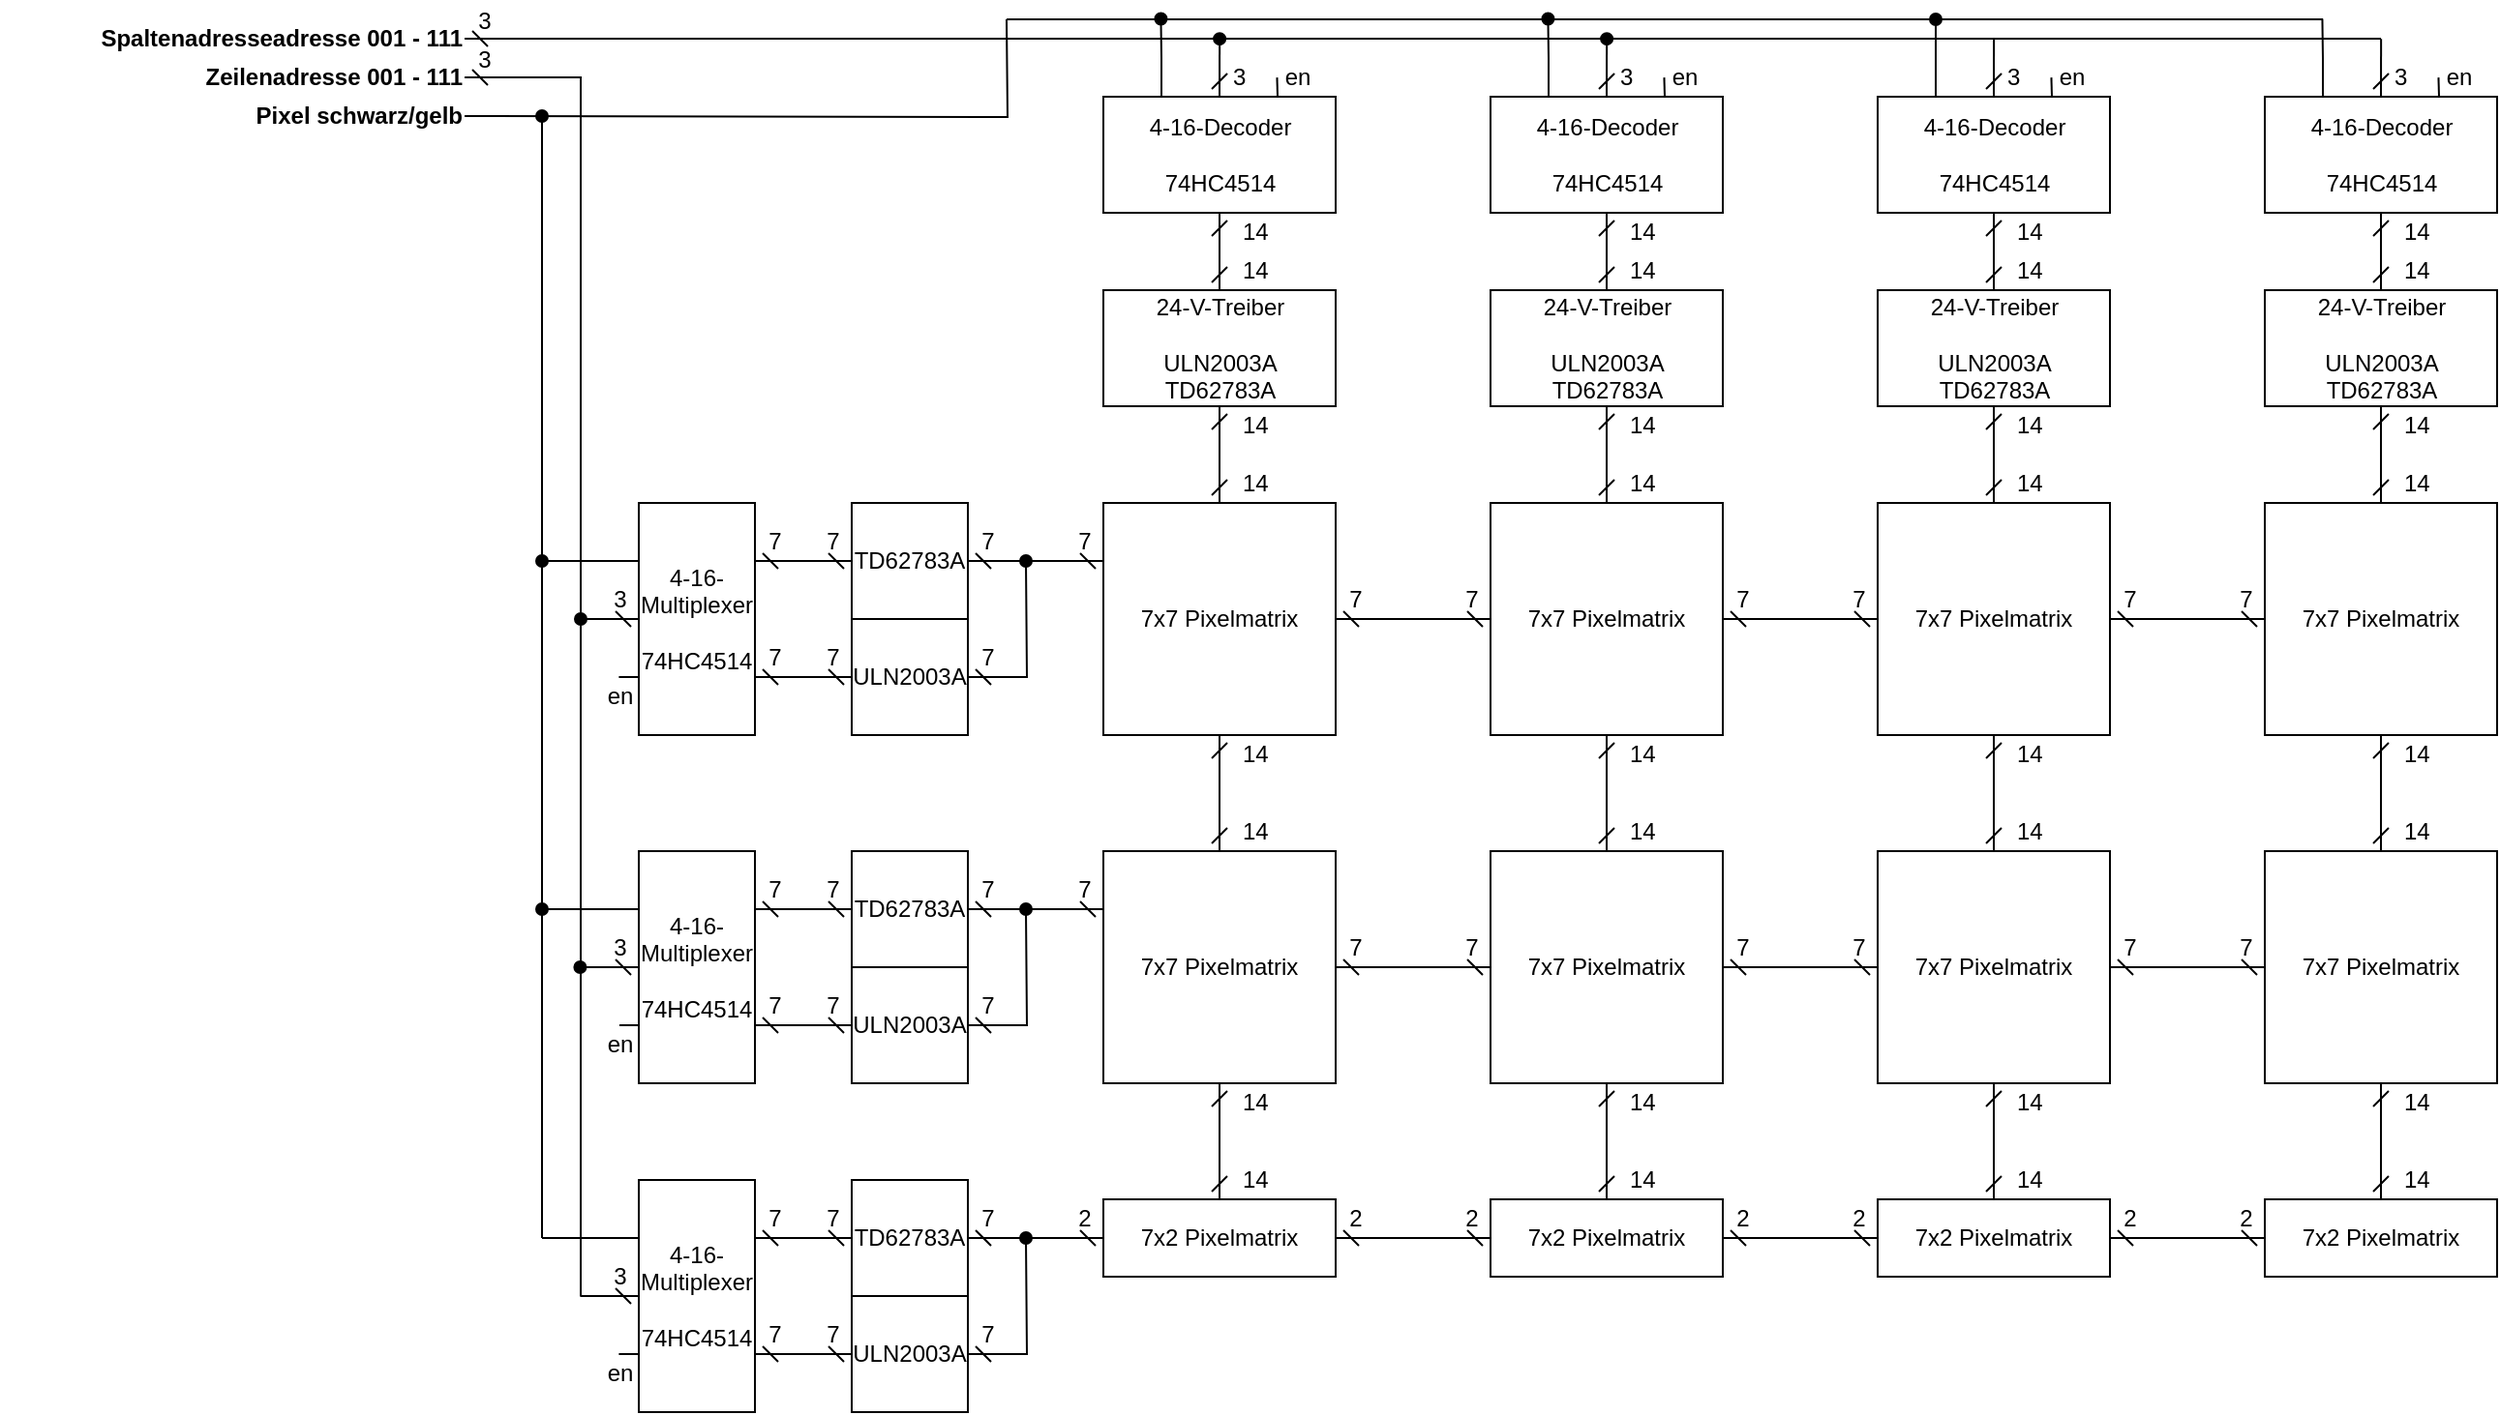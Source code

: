 <mxfile version="12.1.9" type="device" pages="1"><diagram name="Page-1" id="16e2658f-23c8-b752-8be9-c03fbebb8bbe"><mxGraphModel dx="1669" dy="322" grid="1" gridSize="10" guides="1" tooltips="1" connect="1" arrows="1" fold="1" page="1" pageScale="1" pageWidth="1100" pageHeight="850" background="#ffffff" math="0" shadow="0"><root><mxCell id="0"/><mxCell id="1" parent="0"/><mxCell id="AP1-8QNdp-dhVw5lgacH-3" value="" style="edgeStyle=orthogonalEdgeStyle;rounded=0;orthogonalLoop=1;jettySize=auto;html=1;endArrow=dash;endFill=0;startArrow=dash;startFill=0;" parent="1" source="AP1-8QNdp-dhVw5lgacH-1" target="AP1-8QNdp-dhVw5lgacH-2" edge="1"><mxGeometry relative="1" as="geometry"/></mxCell><mxCell id="AP1-8QNdp-dhVw5lgacH-11" value="" style="edgeStyle=orthogonalEdgeStyle;rounded=0;orthogonalLoop=1;jettySize=auto;html=1;startArrow=dash;startFill=0;endArrow=dash;endFill=0;" parent="1" source="AP1-8QNdp-dhVw5lgacH-1" target="AP1-8QNdp-dhVw5lgacH-10" edge="1"><mxGeometry relative="1" as="geometry"/></mxCell><mxCell id="AP1-8QNdp-dhVw5lgacH-27" value="" style="edgeStyle=orthogonalEdgeStyle;rounded=0;orthogonalLoop=1;jettySize=auto;html=1;startArrow=dash;startFill=0;endArrow=dash;endFill=0;" parent="1" source="AP1-8QNdp-dhVw5lgacH-1" target="AP1-8QNdp-dhVw5lgacH-26" edge="1"><mxGeometry relative="1" as="geometry"/></mxCell><mxCell id="AP1-8QNdp-dhVw5lgacH-1" value="7x7 Pixelmatrix" style="rounded=0;whiteSpace=wrap;html=1;" parent="1" vertex="1"><mxGeometry x="490" y="260" width="120" height="120" as="geometry"/></mxCell><mxCell id="AP1-8QNdp-dhVw5lgacH-31" value="" style="edgeStyle=orthogonalEdgeStyle;rounded=0;orthogonalLoop=1;jettySize=auto;html=1;startArrow=dash;startFill=0;endArrow=dash;endFill=0;" parent="1" source="AP1-8QNdp-dhVw5lgacH-26" target="AP1-8QNdp-dhVw5lgacH-30" edge="1"><mxGeometry relative="1" as="geometry"/></mxCell><mxCell id="AP1-8QNdp-dhVw5lgacH-35" value="" style="edgeStyle=orthogonalEdgeStyle;rounded=0;orthogonalLoop=1;jettySize=auto;html=1;startArrow=dash;startFill=0;endArrow=dash;endFill=0;" parent="1" source="AP1-8QNdp-dhVw5lgacH-26" target="AP1-8QNdp-dhVw5lgacH-34" edge="1"><mxGeometry relative="1" as="geometry"/></mxCell><mxCell id="AP1-8QNdp-dhVw5lgacH-26" value="7x7 Pixelmatrix" style="rounded=0;whiteSpace=wrap;html=1;" parent="1" vertex="1"><mxGeometry x="490" y="440" width="120" height="120" as="geometry"/></mxCell><mxCell id="AP1-8QNdp-dhVw5lgacH-44" value="" style="edgeStyle=orthogonalEdgeStyle;rounded=0;orthogonalLoop=1;jettySize=auto;html=1;startArrow=dash;startFill=0;endArrow=dash;endFill=0;" parent="1" source="AP1-8QNdp-dhVw5lgacH-34" target="AP1-8QNdp-dhVw5lgacH-43" edge="1"><mxGeometry relative="1" as="geometry"/></mxCell><mxCell id="AP1-8QNdp-dhVw5lgacH-34" value="7x7 Pixelmatrix" style="rounded=0;whiteSpace=wrap;html=1;" parent="1" vertex="1"><mxGeometry x="690" y="440" width="120" height="120" as="geometry"/></mxCell><mxCell id="AP1-8QNdp-dhVw5lgacH-46" value="" style="edgeStyle=orthogonalEdgeStyle;rounded=0;orthogonalLoop=1;jettySize=auto;html=1;startArrow=dash;startFill=0;endArrow=dash;endFill=0;" parent="1" source="AP1-8QNdp-dhVw5lgacH-43" target="AP1-8QNdp-dhVw5lgacH-45" edge="1"><mxGeometry relative="1" as="geometry"/></mxCell><mxCell id="AP1-8QNdp-dhVw5lgacH-53" style="edgeStyle=orthogonalEdgeStyle;rounded=0;orthogonalLoop=1;jettySize=auto;html=1;exitX=0.5;exitY=0;exitDx=0;exitDy=0;entryX=0.5;entryY=1;entryDx=0;entryDy=0;startArrow=dash;startFill=0;endArrow=dash;endFill=0;" parent="1" source="AP1-8QNdp-dhVw5lgacH-43" target="AP1-8QNdp-dhVw5lgacH-22" edge="1"><mxGeometry relative="1" as="geometry"/></mxCell><mxCell id="AP1-8QNdp-dhVw5lgacH-43" value="7x7 Pixelmatrix" style="rounded=0;whiteSpace=wrap;html=1;" parent="1" vertex="1"><mxGeometry x="890" y="440" width="120" height="120" as="geometry"/></mxCell><mxCell id="AP1-8QNdp-dhVw5lgacH-52" style="edgeStyle=orthogonalEdgeStyle;rounded=0;orthogonalLoop=1;jettySize=auto;html=1;exitX=0.5;exitY=0;exitDx=0;exitDy=0;entryX=0.5;entryY=1;entryDx=0;entryDy=0;startArrow=dash;startFill=0;endArrow=dash;endFill=0;" parent="1" source="AP1-8QNdp-dhVw5lgacH-45" target="AP1-8QNdp-dhVw5lgacH-47" edge="1"><mxGeometry relative="1" as="geometry"/></mxCell><mxCell id="AP1-8QNdp-dhVw5lgacH-45" value="7x7 Pixelmatrix" style="rounded=0;whiteSpace=wrap;html=1;" parent="1" vertex="1"><mxGeometry x="1090" y="440" width="120" height="120" as="geometry"/></mxCell><mxCell id="AP1-8QNdp-dhVw5lgacH-38" value="" style="edgeStyle=orthogonalEdgeStyle;rounded=0;orthogonalLoop=1;jettySize=auto;html=1;startArrow=dash;startFill=0;endArrow=dash;endFill=0;" parent="1" source="AP1-8QNdp-dhVw5lgacH-30" target="AP1-8QNdp-dhVw5lgacH-37" edge="1"><mxGeometry relative="1" as="geometry"/></mxCell><mxCell id="AP1-8QNdp-dhVw5lgacH-30" value="7x2 Pixelmatrix" style="rounded=0;whiteSpace=wrap;html=1;" parent="1" vertex="1"><mxGeometry x="490" y="620" width="120" height="40" as="geometry"/></mxCell><mxCell id="AP1-8QNdp-dhVw5lgacH-40" value="" style="edgeStyle=orthogonalEdgeStyle;rounded=0;orthogonalLoop=1;jettySize=auto;html=1;startArrow=dash;startFill=0;endArrow=dash;endFill=0;" parent="1" source="AP1-8QNdp-dhVw5lgacH-37" target="AP1-8QNdp-dhVw5lgacH-39" edge="1"><mxGeometry relative="1" as="geometry"/></mxCell><mxCell id="AP1-8QNdp-dhVw5lgacH-49" style="edgeStyle=orthogonalEdgeStyle;rounded=0;orthogonalLoop=1;jettySize=auto;html=1;exitX=0.5;exitY=0;exitDx=0;exitDy=0;entryX=0.5;entryY=1;entryDx=0;entryDy=0;startArrow=dash;startFill=0;endArrow=dash;endFill=0;" parent="1" source="AP1-8QNdp-dhVw5lgacH-37" target="AP1-8QNdp-dhVw5lgacH-34" edge="1"><mxGeometry relative="1" as="geometry"/></mxCell><mxCell id="AP1-8QNdp-dhVw5lgacH-37" value="7x2 Pixelmatrix" style="rounded=0;whiteSpace=wrap;html=1;" parent="1" vertex="1"><mxGeometry x="690" y="620" width="120" height="40" as="geometry"/></mxCell><mxCell id="AP1-8QNdp-dhVw5lgacH-42" value="" style="edgeStyle=orthogonalEdgeStyle;rounded=0;orthogonalLoop=1;jettySize=auto;html=1;startArrow=dash;startFill=0;endArrow=dash;endFill=0;" parent="1" source="AP1-8QNdp-dhVw5lgacH-39" target="AP1-8QNdp-dhVw5lgacH-41" edge="1"><mxGeometry relative="1" as="geometry"/></mxCell><mxCell id="AP1-8QNdp-dhVw5lgacH-50" style="edgeStyle=orthogonalEdgeStyle;rounded=0;orthogonalLoop=1;jettySize=auto;html=1;exitX=0.5;exitY=0;exitDx=0;exitDy=0;entryX=0.5;entryY=1;entryDx=0;entryDy=0;startArrow=dash;startFill=0;endArrow=dash;endFill=0;" parent="1" source="AP1-8QNdp-dhVw5lgacH-39" target="AP1-8QNdp-dhVw5lgacH-43" edge="1"><mxGeometry relative="1" as="geometry"/></mxCell><mxCell id="AP1-8QNdp-dhVw5lgacH-39" value="7x2 Pixelmatrix" style="rounded=0;whiteSpace=wrap;html=1;" parent="1" vertex="1"><mxGeometry x="890" y="620" width="120" height="40" as="geometry"/></mxCell><mxCell id="AP1-8QNdp-dhVw5lgacH-51" style="edgeStyle=orthogonalEdgeStyle;rounded=0;orthogonalLoop=1;jettySize=auto;html=1;exitX=0.5;exitY=0;exitDx=0;exitDy=0;entryX=0.5;entryY=1;entryDx=0;entryDy=0;startArrow=dash;startFill=0;endArrow=dash;endFill=0;" parent="1" source="AP1-8QNdp-dhVw5lgacH-41" target="AP1-8QNdp-dhVw5lgacH-45" edge="1"><mxGeometry relative="1" as="geometry"/></mxCell><mxCell id="AP1-8QNdp-dhVw5lgacH-41" value="7x2 Pixelmatrix" style="rounded=0;whiteSpace=wrap;html=1;" parent="1" vertex="1"><mxGeometry x="1090" y="620" width="120" height="40" as="geometry"/></mxCell><mxCell id="AP1-8QNdp-dhVw5lgacH-23" value="" style="edgeStyle=orthogonalEdgeStyle;rounded=0;orthogonalLoop=1;jettySize=auto;html=1;startArrow=dash;startFill=0;endArrow=dash;endFill=0;" parent="1" source="AP1-8QNdp-dhVw5lgacH-10" target="AP1-8QNdp-dhVw5lgacH-22" edge="1"><mxGeometry relative="1" as="geometry"/></mxCell><mxCell id="AP1-8QNdp-dhVw5lgacH-36" style="edgeStyle=orthogonalEdgeStyle;rounded=0;orthogonalLoop=1;jettySize=auto;html=1;exitX=0.5;exitY=1;exitDx=0;exitDy=0;entryX=0.5;entryY=0;entryDx=0;entryDy=0;startArrow=dash;startFill=0;endArrow=dash;endFill=0;" parent="1" source="AP1-8QNdp-dhVw5lgacH-10" target="AP1-8QNdp-dhVw5lgacH-34" edge="1"><mxGeometry relative="1" as="geometry"/></mxCell><mxCell id="AP1-8QNdp-dhVw5lgacH-10" value="7x7 Pixelmatrix" style="rounded=0;whiteSpace=wrap;html=1;" parent="1" vertex="1"><mxGeometry x="690" y="260" width="120" height="120" as="geometry"/></mxCell><mxCell id="AP1-8QNdp-dhVw5lgacH-48" value="" style="edgeStyle=orthogonalEdgeStyle;rounded=0;orthogonalLoop=1;jettySize=auto;html=1;startArrow=dash;startFill=0;endArrow=dash;endFill=0;" parent="1" source="AP1-8QNdp-dhVw5lgacH-22" target="AP1-8QNdp-dhVw5lgacH-47" edge="1"><mxGeometry relative="1" as="geometry"/></mxCell><mxCell id="AP1-8QNdp-dhVw5lgacH-22" value="7x7 Pixelmatrix" style="rounded=0;whiteSpace=wrap;html=1;" parent="1" vertex="1"><mxGeometry x="890" y="260" width="120" height="120" as="geometry"/></mxCell><mxCell id="AP1-8QNdp-dhVw5lgacH-47" value="7x7 Pixelmatrix" style="rounded=0;whiteSpace=wrap;html=1;" parent="1" vertex="1"><mxGeometry x="1090" y="260" width="120" height="120" as="geometry"/></mxCell><mxCell id="AP1-8QNdp-dhVw5lgacH-7" value="" style="edgeStyle=orthogonalEdgeStyle;rounded=0;orthogonalLoop=1;jettySize=auto;html=1;startArrow=dash;startFill=0;endArrow=dash;endFill=0;" parent="1" source="AP1-8QNdp-dhVw5lgacH-2" target="AP1-8QNdp-dhVw5lgacH-6" edge="1"><mxGeometry relative="1" as="geometry"/></mxCell><mxCell id="AP1-8QNdp-dhVw5lgacH-2" value="24-V-Treiber&lt;br&gt;&lt;div&gt;&lt;br&gt;&lt;/div&gt;&lt;div&gt;ULN2003A&lt;/div&gt;TD62783A" style="rounded=0;html=1;" parent="1" vertex="1"><mxGeometry x="490" y="150" width="120" height="60" as="geometry"/></mxCell><mxCell id="AP1-8QNdp-dhVw5lgacH-153" style="edgeStyle=orthogonalEdgeStyle;rounded=0;orthogonalLoop=1;jettySize=auto;html=1;exitX=0.25;exitY=0;exitDx=0;exitDy=0;startArrow=none;startFill=0;endArrow=oval;endFill=1;" parent="1" source="AP1-8QNdp-dhVw5lgacH-6" edge="1"><mxGeometry relative="1" as="geometry"><mxPoint x="519.724" y="9.724" as="targetPoint"/></mxGeometry></mxCell><mxCell id="AP1-8QNdp-dhVw5lgacH-154" style="edgeStyle=orthogonalEdgeStyle;rounded=0;orthogonalLoop=1;jettySize=auto;html=1;exitX=0.5;exitY=0;exitDx=0;exitDy=0;startArrow=dash;startFill=0;endArrow=oval;endFill=1;" parent="1" source="AP1-8QNdp-dhVw5lgacH-6" edge="1"><mxGeometry relative="1" as="geometry"><mxPoint x="550.069" y="20.069" as="targetPoint"/></mxGeometry></mxCell><mxCell id="AP1-8QNdp-dhVw5lgacH-155" style="edgeStyle=orthogonalEdgeStyle;rounded=0;orthogonalLoop=1;jettySize=auto;html=1;exitX=0.75;exitY=0;exitDx=0;exitDy=0;startArrow=none;startFill=0;endArrow=none;endFill=0;" parent="1" source="AP1-8QNdp-dhVw5lgacH-6" edge="1"><mxGeometry relative="1" as="geometry"><mxPoint x="579.724" y="40.069" as="targetPoint"/></mxGeometry></mxCell><mxCell id="AP1-8QNdp-dhVw5lgacH-6" value="&lt;div&gt;4-16-Decoder&lt;/div&gt;&lt;div&gt;&lt;br&gt;&lt;/div&gt;&lt;div&gt;74HC4514&lt;br&gt;&lt;/div&gt;" style="rounded=0;html=1;" parent="1" vertex="1"><mxGeometry x="490" y="50" width="120" height="60" as="geometry"/></mxCell><mxCell id="AP1-8QNdp-dhVw5lgacH-4" value="14" style="text;html=1;resizable=0;points=[];autosize=1;align=left;verticalAlign=top;spacingTop=-4;" parent="1" vertex="1"><mxGeometry x="560" y="210" width="30" height="20" as="geometry"/></mxCell><mxCell id="AP1-8QNdp-dhVw5lgacH-5" value="14" style="text;html=1;resizable=0;points=[];autosize=1;align=left;verticalAlign=top;spacingTop=-4;" parent="1" vertex="1"><mxGeometry x="560" y="240" width="30" height="20" as="geometry"/></mxCell><mxCell id="AP1-8QNdp-dhVw5lgacH-8" value="14" style="text;html=1;resizable=0;points=[];autosize=1;align=left;verticalAlign=top;spacingTop=-4;" parent="1" vertex="1"><mxGeometry x="560" y="130" width="30" height="20" as="geometry"/></mxCell><mxCell id="AP1-8QNdp-dhVw5lgacH-9" value="14" style="text;html=1;resizable=0;points=[];autosize=1;align=left;verticalAlign=top;spacingTop=-4;" parent="1" vertex="1"><mxGeometry x="560" y="110" width="30" height="20" as="geometry"/></mxCell><mxCell id="AP1-8QNdp-dhVw5lgacH-12" value="7" style="text;html=1;resizable=0;points=[];autosize=1;align=center;verticalAlign=top;spacingTop=-4;" parent="1" vertex="1"><mxGeometry x="610" y="300" width="20" height="20" as="geometry"/></mxCell><mxCell id="AP1-8QNdp-dhVw5lgacH-13" value="7" style="text;html=1;resizable=0;points=[];autosize=1;align=center;verticalAlign=top;spacingTop=-4;" parent="1" vertex="1"><mxGeometry x="670" y="300" width="20" height="20" as="geometry"/></mxCell><mxCell id="AP1-8QNdp-dhVw5lgacH-14" value="" style="edgeStyle=orthogonalEdgeStyle;rounded=0;orthogonalLoop=1;jettySize=auto;html=1;startArrow=dash;startFill=0;endArrow=dash;endFill=0;" parent="1" source="AP1-8QNdp-dhVw5lgacH-15" target="AP1-8QNdp-dhVw5lgacH-16" edge="1"><mxGeometry relative="1" as="geometry"/></mxCell><mxCell id="AP1-8QNdp-dhVw5lgacH-20" style="edgeStyle=orthogonalEdgeStyle;rounded=0;orthogonalLoop=1;jettySize=auto;html=1;exitX=0.5;exitY=1;exitDx=0;exitDy=0;entryX=0.5;entryY=0;entryDx=0;entryDy=0;startArrow=dash;startFill=0;endArrow=dash;endFill=0;" parent="1" source="AP1-8QNdp-dhVw5lgacH-15" target="AP1-8QNdp-dhVw5lgacH-10" edge="1"><mxGeometry relative="1" as="geometry"/></mxCell><mxCell id="AP1-8QNdp-dhVw5lgacH-15" value="&lt;div&gt;24-V-Treiber&lt;/div&gt;&lt;div&gt;&lt;br&gt;&lt;/div&gt;&lt;div&gt;ULN2003A&lt;/div&gt;&lt;div&gt;TD62783A&lt;br&gt;&lt;/div&gt;" style="rounded=0;html=1;" parent="1" vertex="1"><mxGeometry x="690" y="150" width="120" height="60" as="geometry"/></mxCell><mxCell id="AP1-8QNdp-dhVw5lgacH-156" style="edgeStyle=orthogonalEdgeStyle;rounded=0;orthogonalLoop=1;jettySize=auto;html=1;exitX=0.25;exitY=0;exitDx=0;exitDy=0;startArrow=none;startFill=0;endArrow=oval;endFill=1;" parent="1" source="AP1-8QNdp-dhVw5lgacH-16" edge="1"><mxGeometry relative="1" as="geometry"><mxPoint x="719.724" y="9.724" as="targetPoint"/></mxGeometry></mxCell><mxCell id="AP1-8QNdp-dhVw5lgacH-157" style="edgeStyle=orthogonalEdgeStyle;rounded=0;orthogonalLoop=1;jettySize=auto;html=1;exitX=0.5;exitY=0;exitDx=0;exitDy=0;startArrow=dash;startFill=0;endArrow=oval;endFill=1;" parent="1" source="AP1-8QNdp-dhVw5lgacH-16" edge="1"><mxGeometry relative="1" as="geometry"><mxPoint x="750.069" y="20.069" as="targetPoint"/></mxGeometry></mxCell><mxCell id="AP1-8QNdp-dhVw5lgacH-158" style="edgeStyle=orthogonalEdgeStyle;rounded=0;orthogonalLoop=1;jettySize=auto;html=1;exitX=0.75;exitY=0;exitDx=0;exitDy=0;startArrow=none;startFill=0;endArrow=none;endFill=0;" parent="1" source="AP1-8QNdp-dhVw5lgacH-16" edge="1"><mxGeometry relative="1" as="geometry"><mxPoint x="779.724" y="40.069" as="targetPoint"/></mxGeometry></mxCell><mxCell id="AP1-8QNdp-dhVw5lgacH-16" value="&lt;div&gt;4-16-Decoder&lt;/div&gt;&lt;div&gt;&lt;br&gt;&lt;/div&gt;&lt;div&gt;74HC4514&lt;br&gt;&lt;/div&gt;" style="rounded=0;html=1;" parent="1" vertex="1"><mxGeometry x="690" y="50" width="120" height="60" as="geometry"/></mxCell><mxCell id="AP1-8QNdp-dhVw5lgacH-17" value="14" style="text;html=1;resizable=0;points=[];autosize=1;align=left;verticalAlign=top;spacingTop=-4;" parent="1" vertex="1"><mxGeometry x="760" y="210" width="30" height="20" as="geometry"/></mxCell><mxCell id="AP1-8QNdp-dhVw5lgacH-18" value="14" style="text;html=1;resizable=0;points=[];autosize=1;align=left;verticalAlign=top;spacingTop=-4;" parent="1" vertex="1"><mxGeometry x="760" y="130" width="30" height="20" as="geometry"/></mxCell><mxCell id="AP1-8QNdp-dhVw5lgacH-19" value="14" style="text;html=1;resizable=0;points=[];autosize=1;align=left;verticalAlign=top;spacingTop=-4;" parent="1" vertex="1"><mxGeometry x="760" y="110" width="30" height="20" as="geometry"/></mxCell><mxCell id="AP1-8QNdp-dhVw5lgacH-21" value="14" style="text;html=1;resizable=0;points=[];autosize=1;align=left;verticalAlign=top;spacingTop=-4;" parent="1" vertex="1"><mxGeometry x="760" y="240" width="30" height="20" as="geometry"/></mxCell><mxCell id="AP1-8QNdp-dhVw5lgacH-24" value="7" style="text;html=1;resizable=0;points=[];autosize=1;align=center;verticalAlign=top;spacingTop=-4;" parent="1" vertex="1"><mxGeometry x="810" y="300" width="20" height="20" as="geometry"/></mxCell><mxCell id="AP1-8QNdp-dhVw5lgacH-25" value="7" style="text;html=1;resizable=0;points=[];autosize=1;align=center;verticalAlign=top;spacingTop=-4;" parent="1" vertex="1"><mxGeometry x="870" y="300" width="20" height="20" as="geometry"/></mxCell><mxCell id="AP1-8QNdp-dhVw5lgacH-28" value="14" style="text;html=1;resizable=0;points=[];autosize=1;align=left;verticalAlign=top;spacingTop=-4;" parent="1" vertex="1"><mxGeometry x="560" y="380" width="30" height="20" as="geometry"/></mxCell><mxCell id="AP1-8QNdp-dhVw5lgacH-29" value="14" style="text;html=1;resizable=0;points=[];autosize=1;align=left;verticalAlign=top;spacingTop=-4;" parent="1" vertex="1"><mxGeometry x="560" y="420" width="30" height="20" as="geometry"/></mxCell><mxCell id="AP1-8QNdp-dhVw5lgacH-32" value="14" style="text;html=1;resizable=0;points=[];autosize=1;align=left;verticalAlign=top;spacingTop=-4;" parent="1" vertex="1"><mxGeometry x="560" y="560" width="30" height="20" as="geometry"/></mxCell><mxCell id="AP1-8QNdp-dhVw5lgacH-33" value="14" style="text;html=1;resizable=0;points=[];autosize=1;align=left;verticalAlign=top;spacingTop=-4;" parent="1" vertex="1"><mxGeometry x="560" y="600" width="30" height="20" as="geometry"/></mxCell><mxCell id="AP1-8QNdp-dhVw5lgacH-54" value="7" style="text;html=1;resizable=0;points=[];autosize=1;align=center;verticalAlign=top;spacingTop=-4;" parent="1" vertex="1"><mxGeometry x="1010" y="300" width="20" height="20" as="geometry"/></mxCell><mxCell id="AP1-8QNdp-dhVw5lgacH-55" value="7" style="text;html=1;resizable=0;points=[];autosize=1;align=center;verticalAlign=top;spacingTop=-4;" parent="1" vertex="1"><mxGeometry x="1070" y="300" width="20" height="20" as="geometry"/></mxCell><mxCell id="AP1-8QNdp-dhVw5lgacH-56" value="7" style="text;html=1;resizable=0;points=[];autosize=1;align=center;verticalAlign=top;spacingTop=-4;" parent="1" vertex="1"><mxGeometry x="810" y="480" width="20" height="20" as="geometry"/></mxCell><mxCell id="AP1-8QNdp-dhVw5lgacH-57" value="7" style="text;html=1;resizable=0;points=[];autosize=1;align=center;verticalAlign=top;spacingTop=-4;" parent="1" vertex="1"><mxGeometry x="870" y="480" width="20" height="20" as="geometry"/></mxCell><mxCell id="AP1-8QNdp-dhVw5lgacH-58" value="7" style="text;html=1;resizable=0;points=[];autosize=1;align=center;verticalAlign=top;spacingTop=-4;" parent="1" vertex="1"><mxGeometry x="1010" y="480" width="20" height="20" as="geometry"/></mxCell><mxCell id="AP1-8QNdp-dhVw5lgacH-59" value="7" style="text;html=1;resizable=0;points=[];autosize=1;align=center;verticalAlign=top;spacingTop=-4;" parent="1" vertex="1"><mxGeometry x="1070" y="480" width="20" height="20" as="geometry"/></mxCell><mxCell id="AP1-8QNdp-dhVw5lgacH-60" value="7" style="text;html=1;resizable=0;points=[];autosize=1;align=center;verticalAlign=top;spacingTop=-4;" parent="1" vertex="1"><mxGeometry x="610" y="480" width="20" height="20" as="geometry"/></mxCell><mxCell id="AP1-8QNdp-dhVw5lgacH-61" value="7" style="text;html=1;resizable=0;points=[];autosize=1;align=center;verticalAlign=top;spacingTop=-4;" parent="1" vertex="1"><mxGeometry x="670" y="480" width="20" height="20" as="geometry"/></mxCell><mxCell id="AP1-8QNdp-dhVw5lgacH-62" value="2" style="text;html=1;resizable=0;points=[];autosize=1;align=center;verticalAlign=top;spacingTop=-4;" parent="1" vertex="1"><mxGeometry x="610" y="620" width="20" height="20" as="geometry"/></mxCell><mxCell id="AP1-8QNdp-dhVw5lgacH-63" value="2" style="text;html=1;resizable=0;points=[];autosize=1;align=center;verticalAlign=top;spacingTop=-4;" parent="1" vertex="1"><mxGeometry x="670" y="620" width="20" height="20" as="geometry"/></mxCell><mxCell id="AP1-8QNdp-dhVw5lgacH-64" value="2" style="text;html=1;resizable=0;points=[];autosize=1;align=center;verticalAlign=top;spacingTop=-4;" parent="1" vertex="1"><mxGeometry x="810" y="620" width="20" height="20" as="geometry"/></mxCell><mxCell id="AP1-8QNdp-dhVw5lgacH-65" value="2" style="text;html=1;resizable=0;points=[];autosize=1;align=center;verticalAlign=top;spacingTop=-4;" parent="1" vertex="1"><mxGeometry x="870" y="620" width="20" height="20" as="geometry"/></mxCell><mxCell id="AP1-8QNdp-dhVw5lgacH-66" value="2" style="text;html=1;resizable=0;points=[];autosize=1;align=center;verticalAlign=top;spacingTop=-4;" parent="1" vertex="1"><mxGeometry x="1010" y="620" width="20" height="20" as="geometry"/></mxCell><mxCell id="AP1-8QNdp-dhVw5lgacH-67" value="2" style="text;html=1;resizable=0;points=[];autosize=1;align=center;verticalAlign=top;spacingTop=-4;" parent="1" vertex="1"><mxGeometry x="1070" y="620" width="20" height="20" as="geometry"/></mxCell><mxCell id="AP1-8QNdp-dhVw5lgacH-68" value="14" style="text;html=1;resizable=0;points=[];autosize=1;align=left;verticalAlign=top;spacingTop=-4;" parent="1" vertex="1"><mxGeometry x="760" y="380" width="30" height="20" as="geometry"/></mxCell><mxCell id="AP1-8QNdp-dhVw5lgacH-69" value="14" style="text;html=1;resizable=0;points=[];autosize=1;align=left;verticalAlign=top;spacingTop=-4;" parent="1" vertex="1"><mxGeometry x="760" y="420" width="30" height="20" as="geometry"/></mxCell><mxCell id="AP1-8QNdp-dhVw5lgacH-70" value="14" style="text;html=1;resizable=0;points=[];autosize=1;align=left;verticalAlign=top;spacingTop=-4;" parent="1" vertex="1"><mxGeometry x="760" y="560" width="30" height="20" as="geometry"/></mxCell><mxCell id="AP1-8QNdp-dhVw5lgacH-71" value="14" style="text;html=1;resizable=0;points=[];autosize=1;align=left;verticalAlign=top;spacingTop=-4;" parent="1" vertex="1"><mxGeometry x="760" y="600" width="30" height="20" as="geometry"/></mxCell><mxCell id="AP1-8QNdp-dhVw5lgacH-72" value="14" style="text;html=1;resizable=0;points=[];autosize=1;align=left;verticalAlign=top;spacingTop=-4;" parent="1" vertex="1"><mxGeometry x="960" y="380" width="30" height="20" as="geometry"/></mxCell><mxCell id="AP1-8QNdp-dhVw5lgacH-73" value="14" style="text;html=1;resizable=0;points=[];autosize=1;align=left;verticalAlign=top;spacingTop=-4;" parent="1" vertex="1"><mxGeometry x="960" y="420" width="30" height="20" as="geometry"/></mxCell><mxCell id="AP1-8QNdp-dhVw5lgacH-74" value="14" style="text;html=1;resizable=0;points=[];autosize=1;align=left;verticalAlign=top;spacingTop=-4;" parent="1" vertex="1"><mxGeometry x="960" y="560" width="30" height="20" as="geometry"/></mxCell><mxCell id="AP1-8QNdp-dhVw5lgacH-75" value="14" style="text;html=1;resizable=0;points=[];autosize=1;align=left;verticalAlign=top;spacingTop=-4;" parent="1" vertex="1"><mxGeometry x="960" y="600" width="30" height="20" as="geometry"/></mxCell><mxCell id="AP1-8QNdp-dhVw5lgacH-76" value="14" style="text;html=1;resizable=0;points=[];autosize=1;align=left;verticalAlign=top;spacingTop=-4;" parent="1" vertex="1"><mxGeometry x="1160" y="380" width="30" height="20" as="geometry"/></mxCell><mxCell id="AP1-8QNdp-dhVw5lgacH-77" value="14" style="text;html=1;resizable=0;points=[];autosize=1;align=left;verticalAlign=top;spacingTop=-4;" parent="1" vertex="1"><mxGeometry x="1160" y="420" width="30" height="20" as="geometry"/></mxCell><mxCell id="AP1-8QNdp-dhVw5lgacH-78" value="14" style="text;html=1;resizable=0;points=[];autosize=1;align=left;verticalAlign=top;spacingTop=-4;" parent="1" vertex="1"><mxGeometry x="1160" y="560" width="30" height="20" as="geometry"/></mxCell><mxCell id="AP1-8QNdp-dhVw5lgacH-79" value="14" style="text;html=1;resizable=0;points=[];autosize=1;align=left;verticalAlign=top;spacingTop=-4;" parent="1" vertex="1"><mxGeometry x="1160" y="600" width="30" height="20" as="geometry"/></mxCell><mxCell id="AP1-8QNdp-dhVw5lgacH-80" value="" style="edgeStyle=orthogonalEdgeStyle;rounded=0;orthogonalLoop=1;jettySize=auto;html=1;startArrow=dash;startFill=0;endArrow=dash;endFill=0;" parent="1" source="AP1-8QNdp-dhVw5lgacH-82" target="AP1-8QNdp-dhVw5lgacH-83" edge="1"><mxGeometry relative="1" as="geometry"/></mxCell><mxCell id="AP1-8QNdp-dhVw5lgacH-81" style="edgeStyle=orthogonalEdgeStyle;rounded=0;orthogonalLoop=1;jettySize=auto;html=1;exitX=0.5;exitY=1;exitDx=0;exitDy=0;entryX=0.5;entryY=0;entryDx=0;entryDy=0;startArrow=dash;startFill=0;endArrow=dash;endFill=0;" parent="1" source="AP1-8QNdp-dhVw5lgacH-82" edge="1"><mxGeometry relative="1" as="geometry"><mxPoint x="950" y="260" as="targetPoint"/></mxGeometry></mxCell><mxCell id="AP1-8QNdp-dhVw5lgacH-82" value="&lt;div&gt;24-V-Treiber&lt;/div&gt;&lt;div&gt;&lt;br&gt;&lt;/div&gt;&lt;div&gt;ULN2003A&lt;/div&gt;&lt;div&gt;TD62783A&lt;br&gt;&lt;/div&gt;" style="rounded=0;html=1;" parent="1" vertex="1"><mxGeometry x="890" y="150" width="120" height="60" as="geometry"/></mxCell><mxCell id="AP1-8QNdp-dhVw5lgacH-159" style="edgeStyle=orthogonalEdgeStyle;rounded=0;orthogonalLoop=1;jettySize=auto;html=1;exitX=0.25;exitY=0;exitDx=0;exitDy=0;startArrow=none;startFill=0;endArrow=oval;endFill=1;" parent="1" source="AP1-8QNdp-dhVw5lgacH-83" edge="1"><mxGeometry relative="1" as="geometry"><mxPoint x="920" y="10" as="targetPoint"/></mxGeometry></mxCell><mxCell id="AP1-8QNdp-dhVw5lgacH-160" style="edgeStyle=orthogonalEdgeStyle;rounded=0;orthogonalLoop=1;jettySize=auto;html=1;exitX=0.5;exitY=0;exitDx=0;exitDy=0;startArrow=dash;startFill=0;endArrow=none;endFill=0;" parent="1" source="AP1-8QNdp-dhVw5lgacH-83" edge="1"><mxGeometry relative="1" as="geometry"><mxPoint x="950.069" y="20.069" as="targetPoint"/></mxGeometry></mxCell><mxCell id="AP1-8QNdp-dhVw5lgacH-161" style="edgeStyle=orthogonalEdgeStyle;rounded=0;orthogonalLoop=1;jettySize=auto;html=1;exitX=0.75;exitY=0;exitDx=0;exitDy=0;startArrow=none;startFill=0;endArrow=none;endFill=0;" parent="1" source="AP1-8QNdp-dhVw5lgacH-83" edge="1"><mxGeometry relative="1" as="geometry"><mxPoint x="979.724" y="40.069" as="targetPoint"/></mxGeometry></mxCell><mxCell id="AP1-8QNdp-dhVw5lgacH-83" value="&lt;div&gt;4-16-Decoder&lt;/div&gt;&lt;div&gt;&lt;br&gt;&lt;/div&gt;&lt;div&gt;74HC4514&lt;br&gt;&lt;/div&gt;" style="rounded=0;html=1;" parent="1" vertex="1"><mxGeometry x="890" y="50" width="120" height="60" as="geometry"/></mxCell><mxCell id="AP1-8QNdp-dhVw5lgacH-84" value="14" style="text;html=1;resizable=0;points=[];autosize=1;align=left;verticalAlign=top;spacingTop=-4;" parent="1" vertex="1"><mxGeometry x="960" y="210" width="30" height="20" as="geometry"/></mxCell><mxCell id="AP1-8QNdp-dhVw5lgacH-85" value="14" style="text;html=1;resizable=0;points=[];autosize=1;align=left;verticalAlign=top;spacingTop=-4;" parent="1" vertex="1"><mxGeometry x="960" y="130" width="30" height="20" as="geometry"/></mxCell><mxCell id="AP1-8QNdp-dhVw5lgacH-86" value="14" style="text;html=1;resizable=0;points=[];autosize=1;align=left;verticalAlign=top;spacingTop=-4;" parent="1" vertex="1"><mxGeometry x="960" y="110" width="30" height="20" as="geometry"/></mxCell><mxCell id="AP1-8QNdp-dhVw5lgacH-87" value="14" style="text;html=1;resizable=0;points=[];autosize=1;align=left;verticalAlign=top;spacingTop=-4;" parent="1" vertex="1"><mxGeometry x="960" y="240" width="30" height="20" as="geometry"/></mxCell><mxCell id="AP1-8QNdp-dhVw5lgacH-88" value="" style="edgeStyle=orthogonalEdgeStyle;rounded=0;orthogonalLoop=1;jettySize=auto;html=1;startArrow=dash;startFill=0;endArrow=dash;endFill=0;" parent="1" source="AP1-8QNdp-dhVw5lgacH-90" target="AP1-8QNdp-dhVw5lgacH-91" edge="1"><mxGeometry relative="1" as="geometry"/></mxCell><mxCell id="AP1-8QNdp-dhVw5lgacH-89" style="edgeStyle=orthogonalEdgeStyle;rounded=0;orthogonalLoop=1;jettySize=auto;html=1;exitX=0.5;exitY=1;exitDx=0;exitDy=0;entryX=0.5;entryY=0;entryDx=0;entryDy=0;startArrow=dash;startFill=0;endArrow=dash;endFill=0;" parent="1" source="AP1-8QNdp-dhVw5lgacH-90" edge="1"><mxGeometry relative="1" as="geometry"><mxPoint x="1150" y="260" as="targetPoint"/></mxGeometry></mxCell><mxCell id="AP1-8QNdp-dhVw5lgacH-90" value="&lt;div&gt;24-V-Treiber&lt;/div&gt;&lt;div&gt;&lt;br&gt;&lt;/div&gt;&lt;div&gt;ULN2003A&lt;/div&gt;&lt;div&gt;TD62783A&lt;/div&gt;" style="rounded=0;html=1;" parent="1" vertex="1"><mxGeometry x="1090" y="150" width="120" height="60" as="geometry"/></mxCell><mxCell id="AP1-8QNdp-dhVw5lgacH-162" style="edgeStyle=orthogonalEdgeStyle;rounded=0;orthogonalLoop=1;jettySize=auto;html=1;exitX=0.25;exitY=0;exitDx=0;exitDy=0;startArrow=none;startFill=0;endArrow=none;endFill=0;" parent="1" source="AP1-8QNdp-dhVw5lgacH-91" edge="1"><mxGeometry relative="1" as="geometry"><mxPoint x="1119.724" y="9.724" as="targetPoint"/></mxGeometry></mxCell><mxCell id="AP1-8QNdp-dhVw5lgacH-163" style="edgeStyle=orthogonalEdgeStyle;rounded=0;orthogonalLoop=1;jettySize=auto;html=1;exitX=0.5;exitY=0;exitDx=0;exitDy=0;startArrow=dash;startFill=0;endArrow=none;endFill=0;" parent="1" source="AP1-8QNdp-dhVw5lgacH-91" edge="1"><mxGeometry relative="1" as="geometry"><mxPoint x="1150.069" y="20.069" as="targetPoint"/></mxGeometry></mxCell><mxCell id="AP1-8QNdp-dhVw5lgacH-164" style="edgeStyle=orthogonalEdgeStyle;rounded=0;orthogonalLoop=1;jettySize=auto;html=1;exitX=0.75;exitY=0;exitDx=0;exitDy=0;startArrow=none;startFill=0;endArrow=none;endFill=0;" parent="1" source="AP1-8QNdp-dhVw5lgacH-91" edge="1"><mxGeometry relative="1" as="geometry"><mxPoint x="1179.724" y="40.069" as="targetPoint"/></mxGeometry></mxCell><mxCell id="AP1-8QNdp-dhVw5lgacH-91" value="&lt;div&gt;4-16-Decoder&lt;/div&gt;&lt;div&gt;&lt;br&gt;&lt;/div&gt;&lt;div&gt;74HC4514&lt;br&gt;&lt;/div&gt;" style="rounded=0;html=1;" parent="1" vertex="1"><mxGeometry x="1090" y="50" width="120" height="60" as="geometry"/></mxCell><mxCell id="AP1-8QNdp-dhVw5lgacH-92" value="14" style="text;html=1;resizable=0;points=[];autosize=1;align=left;verticalAlign=top;spacingTop=-4;" parent="1" vertex="1"><mxGeometry x="1160" y="210" width="30" height="20" as="geometry"/></mxCell><mxCell id="AP1-8QNdp-dhVw5lgacH-93" value="14" style="text;html=1;resizable=0;points=[];autosize=1;align=left;verticalAlign=top;spacingTop=-4;" parent="1" vertex="1"><mxGeometry x="1160" y="130" width="30" height="20" as="geometry"/></mxCell><mxCell id="AP1-8QNdp-dhVw5lgacH-94" value="14" style="text;html=1;resizable=0;points=[];autosize=1;align=left;verticalAlign=top;spacingTop=-4;" parent="1" vertex="1"><mxGeometry x="1160" y="110" width="30" height="20" as="geometry"/></mxCell><mxCell id="AP1-8QNdp-dhVw5lgacH-95" value="14" style="text;html=1;resizable=0;points=[];autosize=1;align=left;verticalAlign=top;spacingTop=-4;" parent="1" vertex="1"><mxGeometry x="1160" y="240" width="30" height="20" as="geometry"/></mxCell><mxCell id="AP1-8QNdp-dhVw5lgacH-100" style="edgeStyle=orthogonalEdgeStyle;rounded=0;orthogonalLoop=1;jettySize=auto;html=1;exitX=1;exitY=0.5;exitDx=0;exitDy=0;entryX=0;entryY=0.25;entryDx=0;entryDy=0;startArrow=dash;startFill=0;endArrow=dash;endFill=0;" parent="1" source="AP1-8QNdp-dhVw5lgacH-98" target="AP1-8QNdp-dhVw5lgacH-1" edge="1"><mxGeometry relative="1" as="geometry"/></mxCell><mxCell id="AP1-8QNdp-dhVw5lgacH-98" value="TD62783A" style="rounded=0;whiteSpace=wrap;html=1;align=center;" parent="1" vertex="1"><mxGeometry x="360" y="260" width="60" height="60" as="geometry"/></mxCell><mxCell id="AP1-8QNdp-dhVw5lgacH-101" style="edgeStyle=orthogonalEdgeStyle;rounded=0;orthogonalLoop=1;jettySize=auto;html=1;exitX=1;exitY=0.5;exitDx=0;exitDy=0;startArrow=dash;startFill=0;endArrow=oval;endFill=1;" parent="1" source="AP1-8QNdp-dhVw5lgacH-99" edge="1"><mxGeometry relative="1" as="geometry"><mxPoint x="450" y="290" as="targetPoint"/></mxGeometry></mxCell><mxCell id="AP1-8QNdp-dhVw5lgacH-99" value="ULN2003A" style="rounded=0;whiteSpace=wrap;html=1;align=center;" parent="1" vertex="1"><mxGeometry x="360" y="320" width="60" height="60" as="geometry"/></mxCell><mxCell id="AP1-8QNdp-dhVw5lgacH-102" value="7" style="text;html=1;resizable=0;points=[];autosize=1;align=center;verticalAlign=top;spacingTop=-4;" parent="1" vertex="1"><mxGeometry x="420" y="270" width="20" height="20" as="geometry"/></mxCell><mxCell id="AP1-8QNdp-dhVw5lgacH-103" value="7" style="text;html=1;resizable=0;points=[];autosize=1;align=center;verticalAlign=top;spacingTop=-4;" parent="1" vertex="1"><mxGeometry x="420" y="330" width="20" height="20" as="geometry"/></mxCell><mxCell id="AP1-8QNdp-dhVw5lgacH-104" value="7" style="text;html=1;resizable=0;points=[];autosize=1;align=center;verticalAlign=top;spacingTop=-4;" parent="1" vertex="1"><mxGeometry x="470" y="270" width="20" height="20" as="geometry"/></mxCell><mxCell id="AP1-8QNdp-dhVw5lgacH-107" style="edgeStyle=orthogonalEdgeStyle;rounded=0;orthogonalLoop=1;jettySize=auto;html=1;exitX=1;exitY=0.25;exitDx=0;exitDy=0;entryX=0;entryY=0.5;entryDx=0;entryDy=0;startArrow=dash;startFill=0;endArrow=dash;endFill=0;" parent="1" source="AP1-8QNdp-dhVw5lgacH-105" target="AP1-8QNdp-dhVw5lgacH-98" edge="1"><mxGeometry relative="1" as="geometry"/></mxCell><mxCell id="AP1-8QNdp-dhVw5lgacH-108" style="edgeStyle=orthogonalEdgeStyle;rounded=0;orthogonalLoop=1;jettySize=auto;html=1;exitX=1;exitY=0.75;exitDx=0;exitDy=0;entryX=0;entryY=0.5;entryDx=0;entryDy=0;startArrow=dash;startFill=0;endArrow=dash;endFill=0;" parent="1" source="AP1-8QNdp-dhVw5lgacH-105" target="AP1-8QNdp-dhVw5lgacH-99" edge="1"><mxGeometry relative="1" as="geometry"/></mxCell><mxCell id="AP1-8QNdp-dhVw5lgacH-141" style="edgeStyle=orthogonalEdgeStyle;rounded=0;orthogonalLoop=1;jettySize=auto;html=1;exitX=0;exitY=0.25;exitDx=0;exitDy=0;startArrow=none;startFill=0;endArrow=oval;endFill=1;" parent="1" source="AP1-8QNdp-dhVw5lgacH-105" edge="1"><mxGeometry relative="1" as="geometry"><mxPoint x="200" y="290" as="targetPoint"/></mxGeometry></mxCell><mxCell id="AP1-8QNdp-dhVw5lgacH-145" style="edgeStyle=orthogonalEdgeStyle;rounded=0;orthogonalLoop=1;jettySize=auto;html=1;exitX=0;exitY=0.5;exitDx=0;exitDy=0;startArrow=dash;startFill=0;endArrow=oval;endFill=1;" parent="1" source="AP1-8QNdp-dhVw5lgacH-105" edge="1"><mxGeometry relative="1" as="geometry"><mxPoint x="220" y="320" as="targetPoint"/></mxGeometry></mxCell><mxCell id="AP1-8QNdp-dhVw5lgacH-146" style="edgeStyle=orthogonalEdgeStyle;rounded=0;orthogonalLoop=1;jettySize=auto;html=1;exitX=0;exitY=0.75;exitDx=0;exitDy=0;startArrow=none;startFill=0;endArrow=none;endFill=0;" parent="1" source="AP1-8QNdp-dhVw5lgacH-105" edge="1"><mxGeometry relative="1" as="geometry"><mxPoint x="239.724" y="349.724" as="targetPoint"/></mxGeometry></mxCell><mxCell id="AP1-8QNdp-dhVw5lgacH-105" value="&lt;div&gt;4-16-Multiplexer&lt;/div&gt;&lt;div&gt;&lt;br&gt;&lt;/div&gt;&lt;div&gt;74HC4514&lt;br&gt;&lt;/div&gt;" style="rounded=0;whiteSpace=wrap;html=1;" parent="1" vertex="1"><mxGeometry x="250" y="260" width="60" height="120" as="geometry"/></mxCell><mxCell id="AP1-8QNdp-dhVw5lgacH-109" value="7" style="text;html=1;resizable=0;points=[];autosize=1;align=center;verticalAlign=top;spacingTop=-4;" parent="1" vertex="1"><mxGeometry x="310" y="270" width="20" height="20" as="geometry"/></mxCell><mxCell id="AP1-8QNdp-dhVw5lgacH-110" value="7" style="text;html=1;resizable=0;points=[];autosize=1;align=center;verticalAlign=top;spacingTop=-4;" parent="1" vertex="1"><mxGeometry x="310" y="330" width="20" height="20" as="geometry"/></mxCell><mxCell id="AP1-8QNdp-dhVw5lgacH-111" value="7" style="text;html=1;resizable=0;points=[];autosize=1;align=center;verticalAlign=top;spacingTop=-4;" parent="1" vertex="1"><mxGeometry x="340" y="270" width="20" height="20" as="geometry"/></mxCell><mxCell id="AP1-8QNdp-dhVw5lgacH-112" value="7" style="text;html=1;resizable=0;points=[];autosize=1;align=center;verticalAlign=top;spacingTop=-4;" parent="1" vertex="1"><mxGeometry x="340" y="330" width="20" height="20" as="geometry"/></mxCell><mxCell id="AP1-8QNdp-dhVw5lgacH-113" style="edgeStyle=orthogonalEdgeStyle;rounded=0;orthogonalLoop=1;jettySize=auto;html=1;exitX=1;exitY=0.5;exitDx=0;exitDy=0;entryX=0;entryY=0.25;entryDx=0;entryDy=0;startArrow=dash;startFill=0;endArrow=dash;endFill=0;" parent="1" source="AP1-8QNdp-dhVw5lgacH-114" edge="1"><mxGeometry relative="1" as="geometry"><mxPoint x="490" y="470" as="targetPoint"/></mxGeometry></mxCell><mxCell id="AP1-8QNdp-dhVw5lgacH-114" value="TD62783A" style="rounded=0;whiteSpace=wrap;html=1;align=center;" parent="1" vertex="1"><mxGeometry x="360" y="440" width="60" height="60" as="geometry"/></mxCell><mxCell id="AP1-8QNdp-dhVw5lgacH-115" style="edgeStyle=orthogonalEdgeStyle;rounded=0;orthogonalLoop=1;jettySize=auto;html=1;exitX=1;exitY=0.5;exitDx=0;exitDy=0;startArrow=dash;startFill=0;endArrow=oval;endFill=1;" parent="1" source="AP1-8QNdp-dhVw5lgacH-116" edge="1"><mxGeometry relative="1" as="geometry"><mxPoint x="450" y="470" as="targetPoint"/></mxGeometry></mxCell><mxCell id="AP1-8QNdp-dhVw5lgacH-116" value="ULN2003A" style="rounded=0;whiteSpace=wrap;html=1;align=center;" parent="1" vertex="1"><mxGeometry x="360" y="500" width="60" height="60" as="geometry"/></mxCell><mxCell id="AP1-8QNdp-dhVw5lgacH-117" value="7" style="text;html=1;resizable=0;points=[];autosize=1;align=center;verticalAlign=top;spacingTop=-4;" parent="1" vertex="1"><mxGeometry x="420" y="450" width="20" height="20" as="geometry"/></mxCell><mxCell id="AP1-8QNdp-dhVw5lgacH-118" value="7" style="text;html=1;resizable=0;points=[];autosize=1;align=center;verticalAlign=top;spacingTop=-4;" parent="1" vertex="1"><mxGeometry x="420" y="510" width="20" height="20" as="geometry"/></mxCell><mxCell id="AP1-8QNdp-dhVw5lgacH-119" value="7" style="text;html=1;resizable=0;points=[];autosize=1;align=center;verticalAlign=top;spacingTop=-4;" parent="1" vertex="1"><mxGeometry x="470" y="450" width="20" height="20" as="geometry"/></mxCell><mxCell id="AP1-8QNdp-dhVw5lgacH-120" style="edgeStyle=orthogonalEdgeStyle;rounded=0;orthogonalLoop=1;jettySize=auto;html=1;exitX=1;exitY=0.25;exitDx=0;exitDy=0;entryX=0;entryY=0.5;entryDx=0;entryDy=0;startArrow=dash;startFill=0;endArrow=dash;endFill=0;" parent="1" source="AP1-8QNdp-dhVw5lgacH-122" target="AP1-8QNdp-dhVw5lgacH-114" edge="1"><mxGeometry relative="1" as="geometry"/></mxCell><mxCell id="AP1-8QNdp-dhVw5lgacH-121" style="edgeStyle=orthogonalEdgeStyle;rounded=0;orthogonalLoop=1;jettySize=auto;html=1;exitX=1;exitY=0.75;exitDx=0;exitDy=0;entryX=0;entryY=0.5;entryDx=0;entryDy=0;startArrow=dash;startFill=0;endArrow=dash;endFill=0;" parent="1" source="AP1-8QNdp-dhVw5lgacH-122" target="AP1-8QNdp-dhVw5lgacH-116" edge="1"><mxGeometry relative="1" as="geometry"/></mxCell><mxCell id="AP1-8QNdp-dhVw5lgacH-147" style="edgeStyle=orthogonalEdgeStyle;rounded=0;orthogonalLoop=1;jettySize=auto;html=1;exitX=0;exitY=0.25;exitDx=0;exitDy=0;startArrow=none;startFill=0;endArrow=oval;endFill=1;" parent="1" source="AP1-8QNdp-dhVw5lgacH-122" edge="1"><mxGeometry relative="1" as="geometry"><mxPoint x="200" y="470" as="targetPoint"/></mxGeometry></mxCell><mxCell id="AP1-8QNdp-dhVw5lgacH-148" style="edgeStyle=orthogonalEdgeStyle;rounded=0;orthogonalLoop=1;jettySize=auto;html=1;exitX=0;exitY=0.5;exitDx=0;exitDy=0;startArrow=dash;startFill=0;endArrow=oval;endFill=1;" parent="1" source="AP1-8QNdp-dhVw5lgacH-122" edge="1"><mxGeometry relative="1" as="geometry"><mxPoint x="219.724" y="500.069" as="targetPoint"/></mxGeometry></mxCell><mxCell id="AP1-8QNdp-dhVw5lgacH-149" style="edgeStyle=orthogonalEdgeStyle;rounded=0;orthogonalLoop=1;jettySize=auto;html=1;exitX=0;exitY=0.75;exitDx=0;exitDy=0;startArrow=none;startFill=0;endArrow=none;endFill=0;" parent="1" source="AP1-8QNdp-dhVw5lgacH-122" edge="1"><mxGeometry relative="1" as="geometry"><mxPoint x="240" y="530" as="targetPoint"/></mxGeometry></mxCell><mxCell id="AP1-8QNdp-dhVw5lgacH-122" value="&lt;div&gt;4-16-Multiplexer&lt;/div&gt;&lt;div&gt;&lt;br&gt;&lt;/div&gt;&lt;div&gt;74HC4514&lt;br&gt;&lt;/div&gt;" style="rounded=0;whiteSpace=wrap;html=1;" parent="1" vertex="1"><mxGeometry x="250" y="440" width="60" height="120" as="geometry"/></mxCell><mxCell id="AP1-8QNdp-dhVw5lgacH-123" value="7" style="text;html=1;resizable=0;points=[];autosize=1;align=center;verticalAlign=top;spacingTop=-4;" parent="1" vertex="1"><mxGeometry x="310" y="450" width="20" height="20" as="geometry"/></mxCell><mxCell id="AP1-8QNdp-dhVw5lgacH-124" value="7" style="text;html=1;resizable=0;points=[];autosize=1;align=center;verticalAlign=top;spacingTop=-4;" parent="1" vertex="1"><mxGeometry x="310" y="510" width="20" height="20" as="geometry"/></mxCell><mxCell id="AP1-8QNdp-dhVw5lgacH-125" value="7" style="text;html=1;resizable=0;points=[];autosize=1;align=center;verticalAlign=top;spacingTop=-4;" parent="1" vertex="1"><mxGeometry x="340" y="450" width="20" height="20" as="geometry"/></mxCell><mxCell id="AP1-8QNdp-dhVw5lgacH-126" value="7" style="text;html=1;resizable=0;points=[];autosize=1;align=center;verticalAlign=top;spacingTop=-4;" parent="1" vertex="1"><mxGeometry x="340" y="510" width="20" height="20" as="geometry"/></mxCell><mxCell id="AP1-8QNdp-dhVw5lgacH-127" style="edgeStyle=orthogonalEdgeStyle;rounded=0;orthogonalLoop=1;jettySize=auto;html=1;exitX=1;exitY=0.5;exitDx=0;exitDy=0;entryX=0;entryY=0.25;entryDx=0;entryDy=0;startArrow=dash;startFill=0;endArrow=dash;endFill=0;" parent="1" source="AP1-8QNdp-dhVw5lgacH-128" edge="1"><mxGeometry relative="1" as="geometry"><mxPoint x="490" y="640" as="targetPoint"/></mxGeometry></mxCell><mxCell id="AP1-8QNdp-dhVw5lgacH-128" value="TD62783A" style="rounded=0;whiteSpace=wrap;html=1;align=center;" parent="1" vertex="1"><mxGeometry x="360" y="610" width="60" height="60" as="geometry"/></mxCell><mxCell id="AP1-8QNdp-dhVw5lgacH-129" style="edgeStyle=orthogonalEdgeStyle;rounded=0;orthogonalLoop=1;jettySize=auto;html=1;exitX=1;exitY=0.5;exitDx=0;exitDy=0;startArrow=dash;startFill=0;endArrow=oval;endFill=1;" parent="1" source="AP1-8QNdp-dhVw5lgacH-130" edge="1"><mxGeometry relative="1" as="geometry"><mxPoint x="450" y="640" as="targetPoint"/></mxGeometry></mxCell><mxCell id="AP1-8QNdp-dhVw5lgacH-130" value="ULN2003A" style="rounded=0;whiteSpace=wrap;html=1;align=center;" parent="1" vertex="1"><mxGeometry x="360" y="670" width="60" height="60" as="geometry"/></mxCell><mxCell id="AP1-8QNdp-dhVw5lgacH-131" value="7" style="text;html=1;resizable=0;points=[];autosize=1;align=center;verticalAlign=top;spacingTop=-4;" parent="1" vertex="1"><mxGeometry x="420" y="620" width="20" height="20" as="geometry"/></mxCell><mxCell id="AP1-8QNdp-dhVw5lgacH-132" value="7" style="text;html=1;resizable=0;points=[];autosize=1;align=center;verticalAlign=top;spacingTop=-4;" parent="1" vertex="1"><mxGeometry x="420" y="680" width="20" height="20" as="geometry"/></mxCell><mxCell id="AP1-8QNdp-dhVw5lgacH-133" value="2" style="text;html=1;resizable=0;points=[];autosize=1;align=center;verticalAlign=top;spacingTop=-4;" parent="1" vertex="1"><mxGeometry x="470" y="620" width="20" height="20" as="geometry"/></mxCell><mxCell id="AP1-8QNdp-dhVw5lgacH-134" style="edgeStyle=orthogonalEdgeStyle;rounded=0;orthogonalLoop=1;jettySize=auto;html=1;exitX=1;exitY=0.25;exitDx=0;exitDy=0;entryX=0;entryY=0.5;entryDx=0;entryDy=0;startArrow=dash;startFill=0;endArrow=dash;endFill=0;" parent="1" source="AP1-8QNdp-dhVw5lgacH-136" target="AP1-8QNdp-dhVw5lgacH-128" edge="1"><mxGeometry relative="1" as="geometry"/></mxCell><mxCell id="AP1-8QNdp-dhVw5lgacH-135" style="edgeStyle=orthogonalEdgeStyle;rounded=0;orthogonalLoop=1;jettySize=auto;html=1;exitX=1;exitY=0.75;exitDx=0;exitDy=0;entryX=0;entryY=0.5;entryDx=0;entryDy=0;startArrow=dash;startFill=0;endArrow=dash;endFill=0;" parent="1" source="AP1-8QNdp-dhVw5lgacH-136" target="AP1-8QNdp-dhVw5lgacH-130" edge="1"><mxGeometry relative="1" as="geometry"/></mxCell><mxCell id="AP1-8QNdp-dhVw5lgacH-150" style="edgeStyle=orthogonalEdgeStyle;rounded=0;orthogonalLoop=1;jettySize=auto;html=1;exitX=0;exitY=0.25;exitDx=0;exitDy=0;startArrow=none;startFill=0;endArrow=none;endFill=0;" parent="1" source="AP1-8QNdp-dhVw5lgacH-136" edge="1"><mxGeometry relative="1" as="geometry"><mxPoint x="200" y="640" as="targetPoint"/></mxGeometry></mxCell><mxCell id="AP1-8QNdp-dhVw5lgacH-151" style="edgeStyle=orthogonalEdgeStyle;rounded=0;orthogonalLoop=1;jettySize=auto;html=1;exitX=0;exitY=0.5;exitDx=0;exitDy=0;startArrow=dash;startFill=0;endArrow=none;endFill=0;" parent="1" source="AP1-8QNdp-dhVw5lgacH-136" edge="1"><mxGeometry relative="1" as="geometry"><mxPoint x="219.724" y="669.724" as="targetPoint"/></mxGeometry></mxCell><mxCell id="AP1-8QNdp-dhVw5lgacH-152" style="edgeStyle=orthogonalEdgeStyle;rounded=0;orthogonalLoop=1;jettySize=auto;html=1;exitX=0;exitY=0.75;exitDx=0;exitDy=0;startArrow=none;startFill=0;endArrow=none;endFill=0;" parent="1" source="AP1-8QNdp-dhVw5lgacH-136" edge="1"><mxGeometry relative="1" as="geometry"><mxPoint x="239.724" y="700.069" as="targetPoint"/></mxGeometry></mxCell><mxCell id="AP1-8QNdp-dhVw5lgacH-136" value="&lt;div&gt;4-16-Multiplexer&lt;/div&gt;&lt;div&gt;&lt;br&gt;&lt;/div&gt;&lt;div&gt;74HC4514&lt;br&gt;&lt;/div&gt;" style="rounded=0;whiteSpace=wrap;html=1;" parent="1" vertex="1"><mxGeometry x="250" y="610" width="60" height="120" as="geometry"/></mxCell><mxCell id="AP1-8QNdp-dhVw5lgacH-137" value="7" style="text;html=1;resizable=0;points=[];autosize=1;align=center;verticalAlign=top;spacingTop=-4;" parent="1" vertex="1"><mxGeometry x="310" y="620" width="20" height="20" as="geometry"/></mxCell><mxCell id="AP1-8QNdp-dhVw5lgacH-138" value="7" style="text;html=1;resizable=0;points=[];autosize=1;align=center;verticalAlign=top;spacingTop=-4;" parent="1" vertex="1"><mxGeometry x="310" y="680" width="20" height="20" as="geometry"/></mxCell><mxCell id="AP1-8QNdp-dhVw5lgacH-139" value="7" style="text;html=1;resizable=0;points=[];autosize=1;align=center;verticalAlign=top;spacingTop=-4;" parent="1" vertex="1"><mxGeometry x="340" y="620" width="20" height="20" as="geometry"/></mxCell><mxCell id="AP1-8QNdp-dhVw5lgacH-140" value="7" style="text;html=1;resizable=0;points=[];autosize=1;align=center;verticalAlign=top;spacingTop=-4;" parent="1" vertex="1"><mxGeometry x="340" y="680" width="20" height="20" as="geometry"/></mxCell><mxCell id="AP1-8QNdp-dhVw5lgacH-165" value="&lt;div align=&quot;center&quot;&gt;en&lt;/div&gt;" style="text;html=1;resizable=0;points=[];autosize=1;align=center;verticalAlign=top;spacingTop=-4;" parent="1" vertex="1"><mxGeometry x="575" y="30" width="30" height="20" as="geometry"/></mxCell><mxCell id="AP1-8QNdp-dhVw5lgacH-166" value="&lt;div align=&quot;center&quot;&gt;en&lt;/div&gt;" style="text;html=1;resizable=0;points=[];autosize=1;align=center;verticalAlign=top;spacingTop=-4;" parent="1" vertex="1"><mxGeometry x="775" y="30" width="30" height="20" as="geometry"/></mxCell><mxCell id="AP1-8QNdp-dhVw5lgacH-167" value="&lt;div align=&quot;center&quot;&gt;en&lt;/div&gt;" style="text;html=1;resizable=0;points=[];autosize=1;align=center;verticalAlign=top;spacingTop=-4;" parent="1" vertex="1"><mxGeometry x="975" y="30" width="30" height="20" as="geometry"/></mxCell><mxCell id="AP1-8QNdp-dhVw5lgacH-168" value="&lt;div align=&quot;center&quot;&gt;en&lt;/div&gt;" style="text;html=1;resizable=0;points=[];autosize=1;align=center;verticalAlign=top;spacingTop=-4;" parent="1" vertex="1"><mxGeometry x="1175" y="30" width="30" height="20" as="geometry"/></mxCell><mxCell id="AP1-8QNdp-dhVw5lgacH-169" value="3" style="text;html=1;resizable=0;points=[];autosize=1;align=left;verticalAlign=top;spacingTop=-4;" parent="1" vertex="1"><mxGeometry x="1155" y="30" width="20" height="20" as="geometry"/></mxCell><mxCell id="AP1-8QNdp-dhVw5lgacH-170" value="3" style="text;html=1;resizable=0;points=[];autosize=1;align=left;verticalAlign=top;spacingTop=-4;" parent="1" vertex="1"><mxGeometry x="955" y="30" width="20" height="20" as="geometry"/></mxCell><mxCell id="AP1-8QNdp-dhVw5lgacH-171" value="3" style="text;html=1;resizable=0;points=[];autosize=1;align=left;verticalAlign=top;spacingTop=-4;" parent="1" vertex="1"><mxGeometry x="755" y="30" width="20" height="20" as="geometry"/></mxCell><mxCell id="AP1-8QNdp-dhVw5lgacH-172" value="3" style="text;html=1;resizable=0;points=[];autosize=1;align=left;verticalAlign=top;spacingTop=-4;" parent="1" vertex="1"><mxGeometry x="555" y="30" width="20" height="20" as="geometry"/></mxCell><mxCell id="AP1-8QNdp-dhVw5lgacH-173" value="3" style="text;html=1;resizable=0;points=[];autosize=1;align=center;verticalAlign=top;spacingTop=-4;" parent="1" vertex="1"><mxGeometry x="230" y="300" width="20" height="20" as="geometry"/></mxCell><mxCell id="AP1-8QNdp-dhVw5lgacH-174" value="en" style="text;html=1;resizable=0;points=[];autosize=1;align=center;verticalAlign=top;spacingTop=-4;" parent="1" vertex="1"><mxGeometry x="225" y="350" width="30" height="20" as="geometry"/></mxCell><mxCell id="AP1-8QNdp-dhVw5lgacH-175" value="3" style="text;html=1;resizable=0;points=[];autosize=1;align=center;verticalAlign=top;spacingTop=-4;" parent="1" vertex="1"><mxGeometry x="230" y="480" width="20" height="20" as="geometry"/></mxCell><mxCell id="AP1-8QNdp-dhVw5lgacH-176" value="en" style="text;html=1;resizable=0;points=[];autosize=1;align=center;verticalAlign=top;spacingTop=-4;" parent="1" vertex="1"><mxGeometry x="225" y="530" width="30" height="20" as="geometry"/></mxCell><mxCell id="AP1-8QNdp-dhVw5lgacH-177" value="3" style="text;html=1;resizable=0;points=[];autosize=1;align=center;verticalAlign=top;spacingTop=-4;" parent="1" vertex="1"><mxGeometry x="230" y="650" width="20" height="20" as="geometry"/></mxCell><mxCell id="AP1-8QNdp-dhVw5lgacH-178" value="en" style="text;html=1;resizable=0;points=[];autosize=1;align=center;verticalAlign=top;spacingTop=-4;" parent="1" vertex="1"><mxGeometry x="225" y="700" width="30" height="20" as="geometry"/></mxCell><mxCell id="AP1-8QNdp-dhVw5lgacH-179" value="" style="endArrow=oval;html=1;endFill=1;" parent="1" edge="1"><mxGeometry width="50" height="50" relative="1" as="geometry"><mxPoint x="200" y="640" as="sourcePoint"/><mxPoint x="200" y="60" as="targetPoint"/></mxGeometry></mxCell><mxCell id="AP1-8QNdp-dhVw5lgacH-180" value="" style="endArrow=dash;html=1;edgeStyle=orthogonalEdgeStyle;rounded=0;startArrow=none;startFill=0;endFill=0;" parent="1" edge="1"><mxGeometry width="50" height="50" relative="1" as="geometry"><mxPoint x="220" y="670" as="sourcePoint"/><mxPoint x="160" y="40" as="targetPoint"/><Array as="points"><mxPoint x="220" y="40"/></Array></mxGeometry></mxCell><mxCell id="AP1-8QNdp-dhVw5lgacH-181" value="" style="endArrow=none;html=1;endFill=0;startArrow=dash;startFill=0;" parent="1" edge="1"><mxGeometry width="50" height="50" relative="1" as="geometry"><mxPoint x="160" y="20" as="sourcePoint"/><mxPoint x="1150" y="20" as="targetPoint"/></mxGeometry></mxCell><mxCell id="AP1-8QNdp-dhVw5lgacH-182" value="" style="endArrow=none;html=1;" parent="1" edge="1"><mxGeometry width="50" height="50" relative="1" as="geometry"><mxPoint x="440" y="10" as="sourcePoint"/><mxPoint x="1120" y="10" as="targetPoint"/></mxGeometry></mxCell><mxCell id="AP1-8QNdp-dhVw5lgacH-183" value="" style="endArrow=none;html=1;edgeStyle=orthogonalEdgeStyle;rounded=0;" parent="1" edge="1"><mxGeometry width="50" height="50" relative="1" as="geometry"><mxPoint x="160" y="60" as="sourcePoint"/><mxPoint x="440" y="10" as="targetPoint"/></mxGeometry></mxCell><mxCell id="AP1-8QNdp-dhVw5lgacH-184" value="Pixel schwarz/gelb" style="text;strokeColor=none;fillColor=none;align=right;verticalAlign=middle;rounded=0;fontStyle=1;html=1;" parent="1" vertex="1"><mxGeometry x="-10" y="50" width="170" height="20" as="geometry"/></mxCell><mxCell id="AP1-8QNdp-dhVw5lgacH-185" value="Zeilenadresse 001 - 111" style="text;html=1;strokeColor=none;fillColor=none;align=right;verticalAlign=middle;rounded=0;fontStyle=1" parent="1" vertex="1"><mxGeometry x="-20" y="30" width="180" height="20" as="geometry"/></mxCell><mxCell id="AP1-8QNdp-dhVw5lgacH-186" value="Spaltenadresseadresse 001 - 111" style="text;html=1;strokeColor=none;fillColor=none;align=right;verticalAlign=middle;rounded=0;fontStyle=1" parent="1" vertex="1"><mxGeometry x="-80" y="10" width="240" height="20" as="geometry"/></mxCell><mxCell id="sKfVJbunb37uoEcA303u-1" value="3" style="text;html=1;resizable=0;points=[];autosize=1;align=center;verticalAlign=bottom;spacingTop=-4;" parent="1" vertex="1"><mxGeometry x="160" y="20" width="20" height="20" as="geometry"/></mxCell><mxCell id="sKfVJbunb37uoEcA303u-2" value="3" style="text;html=1;resizable=0;points=[];autosize=1;align=center;verticalAlign=bottom;spacingTop=-4;" parent="1" vertex="1"><mxGeometry x="160" width="20" height="20" as="geometry"/></mxCell></root></mxGraphModel></diagram></mxfile>